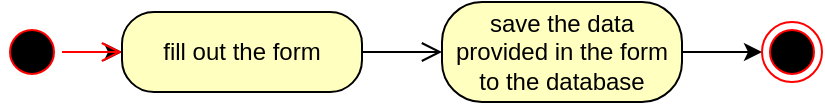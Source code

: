 <mxfile version="24.5.2" type="device">
  <diagram name="Página-1" id="8iQI2yRuVqVYYaAT_jJe">
    <mxGraphModel dx="880" dy="426" grid="1" gridSize="10" guides="1" tooltips="1" connect="1" arrows="1" fold="1" page="1" pageScale="1" pageWidth="827" pageHeight="1169" math="0" shadow="0">
      <root>
        <mxCell id="0" />
        <mxCell id="1" parent="0" />
        <mxCell id="9xk_EMlzZEelgR2O7g9H-2" value="" style="edgeStyle=orthogonalEdgeStyle;rounded=0;orthogonalLoop=1;jettySize=auto;html=1;" parent="1" source="jCPc-7MEmdEh8w35CGOo-1" target="jCPc-7MEmdEh8w35CGOo-9" edge="1">
          <mxGeometry relative="1" as="geometry" />
        </mxCell>
        <mxCell id="jCPc-7MEmdEh8w35CGOo-1" value="" style="ellipse;html=1;shape=startState;fillColor=#000000;strokeColor=#ff0000;" parent="1" vertex="1">
          <mxGeometry x="60" y="105" width="30" height="30" as="geometry" />
        </mxCell>
        <mxCell id="jCPc-7MEmdEh8w35CGOo-2" value="" style="edgeStyle=orthogonalEdgeStyle;html=1;verticalAlign=bottom;endArrow=open;endSize=8;strokeColor=#ff0000;rounded=0;" parent="1" source="jCPc-7MEmdEh8w35CGOo-1" target="jCPc-7MEmdEh8w35CGOo-9" edge="1">
          <mxGeometry relative="1" as="geometry">
            <mxPoint x="414" y="80" as="targetPoint" />
          </mxGeometry>
        </mxCell>
        <mxCell id="jCPc-7MEmdEh8w35CGOo-9" value="fill out the form" style="rounded=1;whiteSpace=wrap;html=1;arcSize=40;fontColor=#000000;fillColor=#ffffc0;strokeColor=#000000;" parent="1" vertex="1">
          <mxGeometry x="120" y="100" width="120" height="40" as="geometry" />
        </mxCell>
        <mxCell id="jCPc-7MEmdEh8w35CGOo-10" value="" style="edgeStyle=orthogonalEdgeStyle;html=1;verticalAlign=bottom;endArrow=open;endSize=8;strokeColor=#000000;rounded=0;" parent="1" source="jCPc-7MEmdEh8w35CGOo-9" target="jCPc-7MEmdEh8w35CGOo-11" edge="1">
          <mxGeometry relative="1" as="geometry">
            <mxPoint x="414" y="290" as="targetPoint" />
          </mxGeometry>
        </mxCell>
        <mxCell id="4TCGvJwYoMgSZ5hBDnby-1" style="edgeStyle=orthogonalEdgeStyle;rounded=0;orthogonalLoop=1;jettySize=auto;html=1;" parent="1" source="jCPc-7MEmdEh8w35CGOo-11" target="jCPc-7MEmdEh8w35CGOo-17" edge="1">
          <mxGeometry relative="1" as="geometry" />
        </mxCell>
        <mxCell id="jCPc-7MEmdEh8w35CGOo-11" value="save the data provided in the form to the database" style="rounded=1;whiteSpace=wrap;html=1;arcSize=40;fontColor=#000000;fillColor=#ffffc0;strokeColor=#000000;" parent="1" vertex="1">
          <mxGeometry x="280" y="95" width="120" height="50" as="geometry" />
        </mxCell>
        <mxCell id="jCPc-7MEmdEh8w35CGOo-17" value="" style="ellipse;html=1;shape=endState;fillColor=#000000;strokeColor=#ff0000;" parent="1" vertex="1">
          <mxGeometry x="440" y="105" width="30" height="30" as="geometry" />
        </mxCell>
      </root>
    </mxGraphModel>
  </diagram>
</mxfile>
